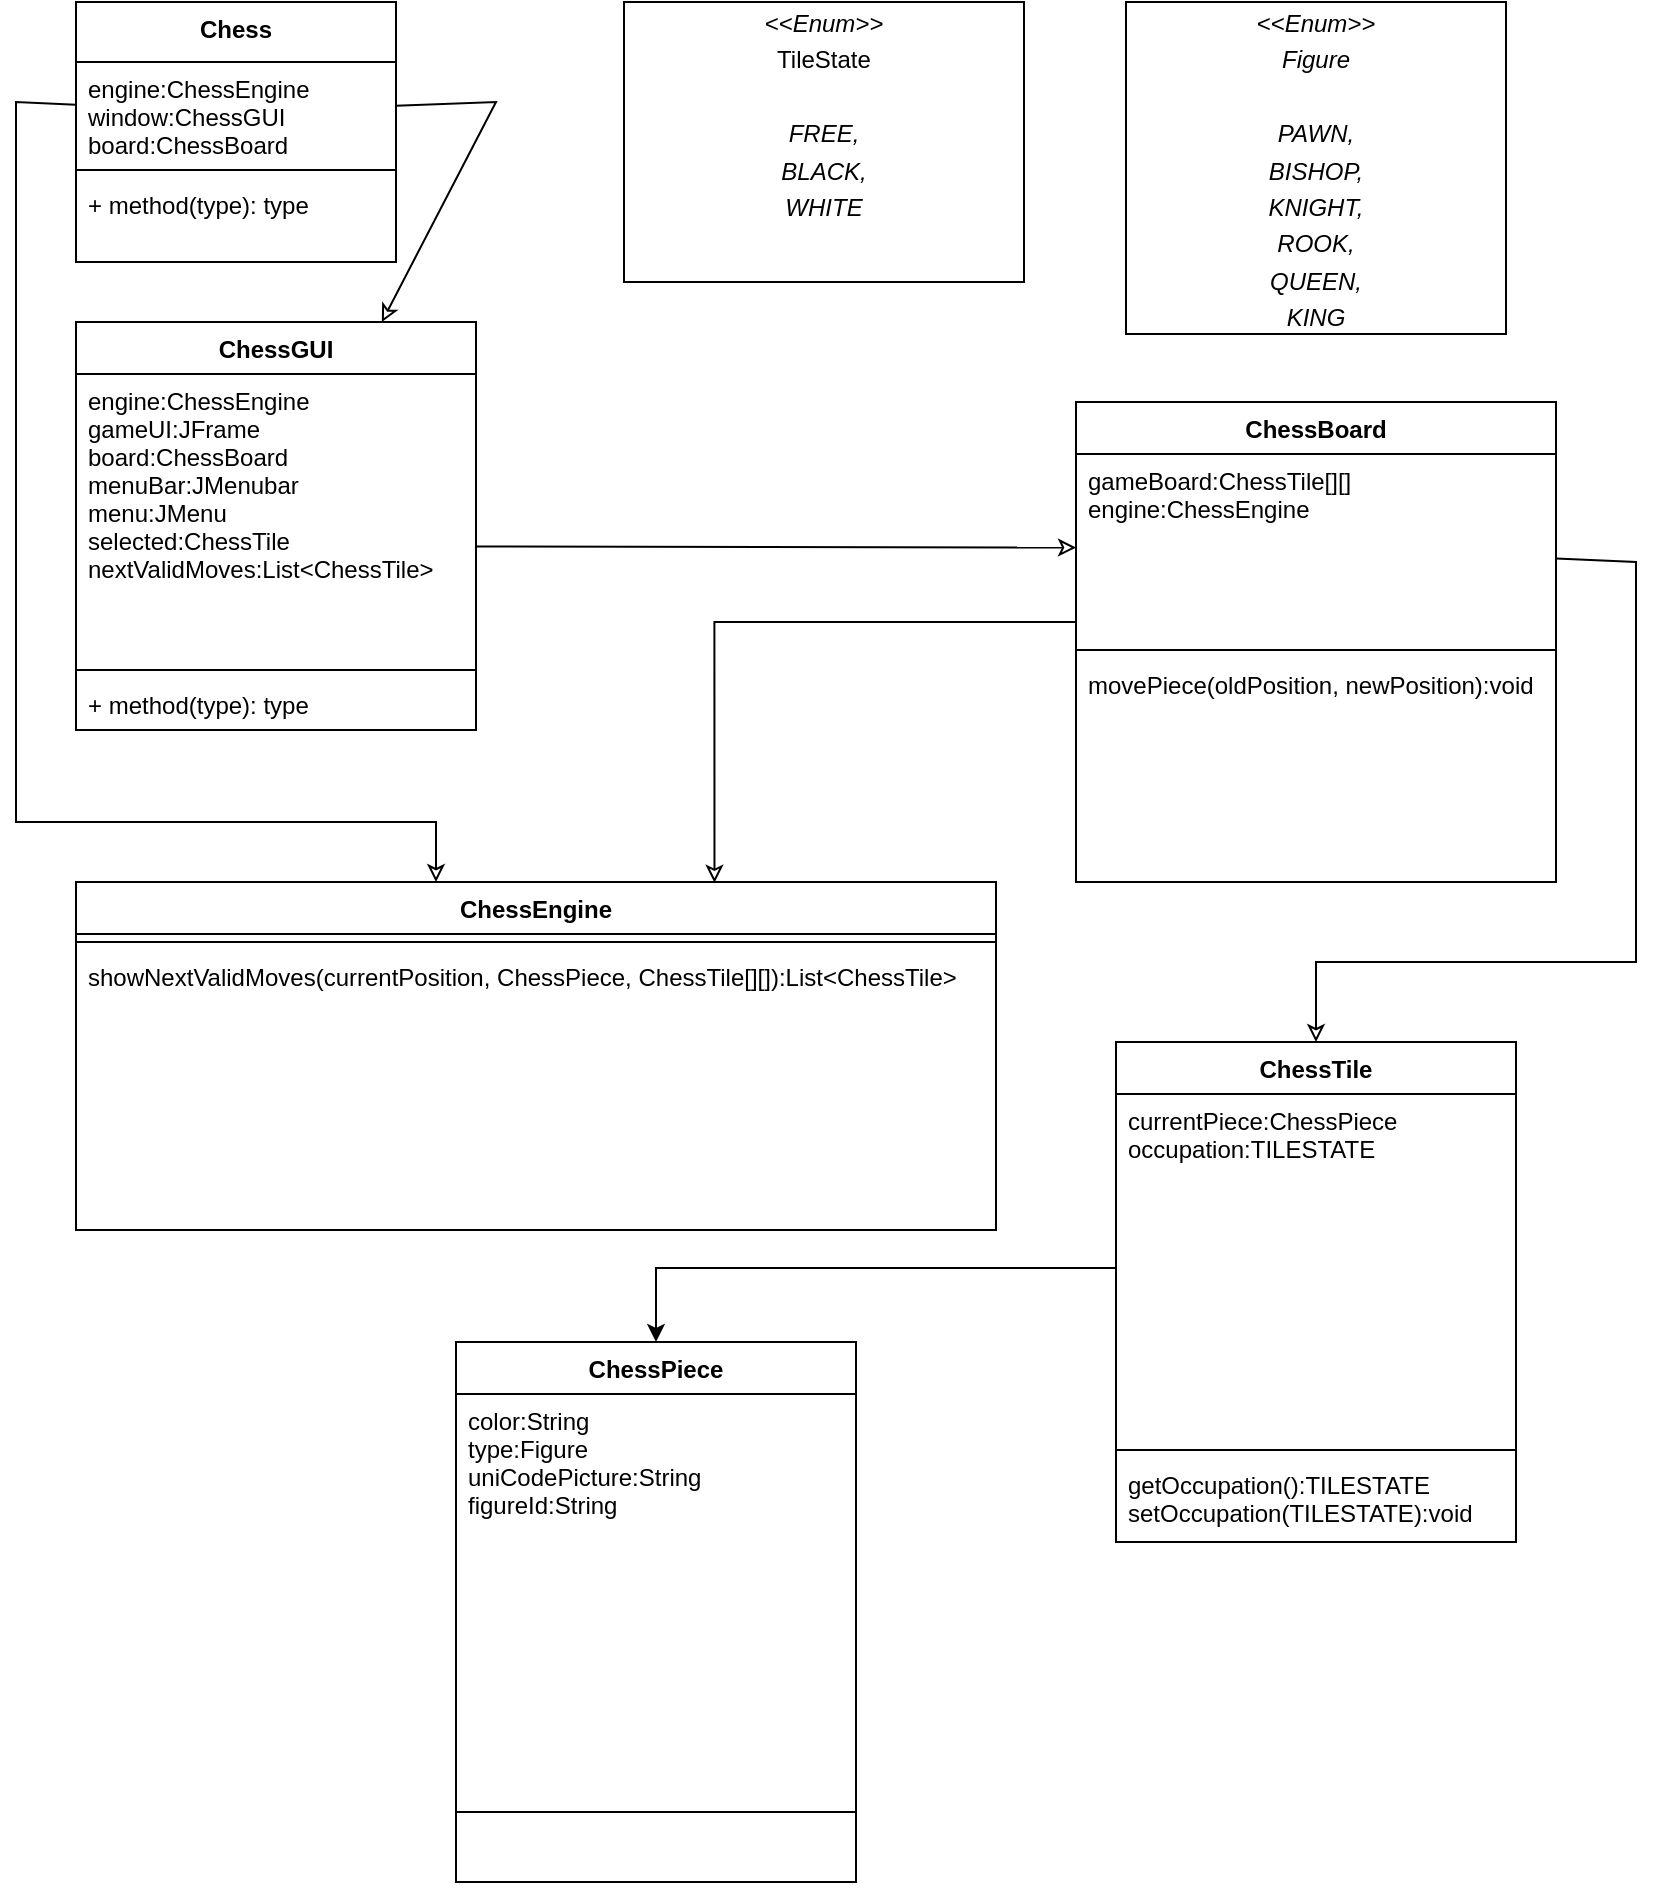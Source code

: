 <mxfile version="14.6.6" type="embed"><diagram id="7MxxzwHJM8aWSUqH6DCI" name="Seite-1"><mxGraphModel dx="778" dy="528" grid="1" gridSize="10" guides="1" tooltips="1" connect="1" arrows="1" fold="1" page="1" pageScale="1" pageWidth="827" pageHeight="1169" math="0" shadow="0"><root><mxCell id="0"/><mxCell id="1" parent="0"/><mxCell id="5WoYeaTMIYlhVhKQOqjA-8" value="Chess" style="swimlane;fontStyle=1;align=center;verticalAlign=top;childLayout=stackLayout;horizontal=1;startSize=30;horizontalStack=0;resizeParent=1;resizeParentMax=0;resizeLast=0;collapsible=1;marginBottom=0;" parent="1" vertex="1"><mxGeometry x="40" y="40" width="160" height="130" as="geometry"/></mxCell><mxCell id="5WoYeaTMIYlhVhKQOqjA-9" value="engine:ChessEngine&#10;window:ChessGUI&#10;board:ChessBoard" style="text;strokeColor=none;fillColor=none;align=left;verticalAlign=top;spacingLeft=4;spacingRight=4;overflow=hidden;rotatable=0;points=[[0,0.5],[1,0.5]];portConstraint=eastwest;" parent="5WoYeaTMIYlhVhKQOqjA-8" vertex="1"><mxGeometry y="30" width="160" height="50" as="geometry"/></mxCell><mxCell id="5WoYeaTMIYlhVhKQOqjA-10" value="" style="line;strokeWidth=1;fillColor=none;align=left;verticalAlign=middle;spacingTop=-1;spacingLeft=3;spacingRight=3;rotatable=0;labelPosition=right;points=[];portConstraint=eastwest;" parent="5WoYeaTMIYlhVhKQOqjA-8" vertex="1"><mxGeometry y="80" width="160" height="8" as="geometry"/></mxCell><mxCell id="5WoYeaTMIYlhVhKQOqjA-11" value="+ method(type): type&#10;" style="text;strokeColor=none;fillColor=none;align=left;verticalAlign=top;spacingLeft=4;spacingRight=4;overflow=hidden;rotatable=0;points=[[0,0.5],[1,0.5]];portConstraint=eastwest;" parent="5WoYeaTMIYlhVhKQOqjA-8" vertex="1"><mxGeometry y="88" width="160" height="42" as="geometry"/></mxCell><mxCell id="5WoYeaTMIYlhVhKQOqjA-12" value="ChessEngine" style="swimlane;fontStyle=1;align=center;verticalAlign=top;childLayout=stackLayout;horizontal=1;startSize=26;horizontalStack=0;resizeParent=1;resizeParentMax=0;resizeLast=0;collapsible=1;marginBottom=0;" parent="1" vertex="1"><mxGeometry x="40" y="480" width="460" height="174" as="geometry"/></mxCell><mxCell id="5WoYeaTMIYlhVhKQOqjA-14" value="" style="line;strokeWidth=1;fillColor=none;align=left;verticalAlign=middle;spacingTop=-1;spacingLeft=3;spacingRight=3;rotatable=0;labelPosition=right;points=[];portConstraint=eastwest;" parent="5WoYeaTMIYlhVhKQOqjA-12" vertex="1"><mxGeometry y="26" width="460" height="8" as="geometry"/></mxCell><mxCell id="5WoYeaTMIYlhVhKQOqjA-15" value="showNextValidMoves(currentPosition, ChessPiece, ChessTile[][]):List&lt;ChessTile&gt;&#10;" style="text;strokeColor=none;fillColor=none;align=left;verticalAlign=top;spacingLeft=4;spacingRight=4;overflow=hidden;rotatable=0;points=[[0,0.5],[1,0.5]];portConstraint=eastwest;" parent="5WoYeaTMIYlhVhKQOqjA-12" vertex="1"><mxGeometry y="34" width="460" height="140" as="geometry"/></mxCell><mxCell id="5WoYeaTMIYlhVhKQOqjA-16" value="ChessGUI" style="swimlane;fontStyle=1;align=center;verticalAlign=top;childLayout=stackLayout;horizontal=1;startSize=26;horizontalStack=0;resizeParent=1;resizeParentMax=0;resizeLast=0;collapsible=1;marginBottom=0;" parent="1" vertex="1"><mxGeometry x="40" y="200" width="200" height="204" as="geometry"/></mxCell><mxCell id="5WoYeaTMIYlhVhKQOqjA-17" value="engine:ChessEngine&#10;gameUI:JFrame&#10;board:ChessBoard&#10;menuBar:JMenubar&#10;menu:JMenu&#10;selected:ChessTile&#10;nextValidMoves:List&lt;ChessTile&gt;&#10;&#10;&#10;" style="text;strokeColor=none;fillColor=none;align=left;verticalAlign=top;spacingLeft=4;spacingRight=4;overflow=hidden;rotatable=0;points=[[0,0.5],[1,0.5]];portConstraint=eastwest;" parent="5WoYeaTMIYlhVhKQOqjA-16" vertex="1"><mxGeometry y="26" width="200" height="144" as="geometry"/></mxCell><mxCell id="5WoYeaTMIYlhVhKQOqjA-18" value="" style="line;strokeWidth=1;fillColor=none;align=left;verticalAlign=middle;spacingTop=-1;spacingLeft=3;spacingRight=3;rotatable=0;labelPosition=right;points=[];portConstraint=eastwest;" parent="5WoYeaTMIYlhVhKQOqjA-16" vertex="1"><mxGeometry y="170" width="200" height="8" as="geometry"/></mxCell><mxCell id="5WoYeaTMIYlhVhKQOqjA-19" value="+ method(type): type" style="text;strokeColor=none;fillColor=none;align=left;verticalAlign=top;spacingLeft=4;spacingRight=4;overflow=hidden;rotatable=0;points=[[0,0.5],[1,0.5]];portConstraint=eastwest;" parent="5WoYeaTMIYlhVhKQOqjA-16" vertex="1"><mxGeometry y="178" width="200" height="26" as="geometry"/></mxCell><mxCell id="5WoYeaTMIYlhVhKQOqjA-20" value="ChessTile" style="swimlane;fontStyle=1;align=center;verticalAlign=top;childLayout=stackLayout;horizontal=1;startSize=26;horizontalStack=0;resizeParent=1;resizeParentMax=0;resizeLast=0;collapsible=1;marginBottom=0;" parent="1" vertex="1"><mxGeometry x="560" y="560" width="200" height="250" as="geometry"/></mxCell><mxCell id="5WoYeaTMIYlhVhKQOqjA-21" value="currentPiece:ChessPiece&#10;occupation:TILESTATE" style="text;strokeColor=none;fillColor=none;align=left;verticalAlign=top;spacingLeft=4;spacingRight=4;overflow=hidden;rotatable=0;points=[[0,0.5],[1,0.5]];portConstraint=eastwest;" parent="5WoYeaTMIYlhVhKQOqjA-20" vertex="1"><mxGeometry y="26" width="200" height="174" as="geometry"/></mxCell><mxCell id="5WoYeaTMIYlhVhKQOqjA-22" value="" style="line;strokeWidth=1;fillColor=none;align=left;verticalAlign=middle;spacingTop=-1;spacingLeft=3;spacingRight=3;rotatable=0;labelPosition=right;points=[];portConstraint=eastwest;" parent="5WoYeaTMIYlhVhKQOqjA-20" vertex="1"><mxGeometry y="200" width="200" height="8" as="geometry"/></mxCell><mxCell id="5WoYeaTMIYlhVhKQOqjA-23" value="getOccupation():TILESTATE&#10;setOccupation(TILESTATE):void" style="text;strokeColor=none;fillColor=none;align=left;verticalAlign=top;spacingLeft=4;spacingRight=4;overflow=hidden;rotatable=0;points=[[0,0.5],[1,0.5]];portConstraint=eastwest;" parent="5WoYeaTMIYlhVhKQOqjA-20" vertex="1"><mxGeometry y="208" width="200" height="42" as="geometry"/></mxCell><mxCell id="5WoYeaTMIYlhVhKQOqjA-25" value="&lt;p style=&quot;margin: 0px ; margin-top: 4px ; text-align: center&quot;&gt;&lt;i&gt;&amp;lt;&amp;lt;Enum&amp;gt;&amp;gt;&lt;/i&gt;&lt;/p&gt;&lt;p style=&quot;margin: 0px ; margin-top: 4px ; text-align: center&quot;&gt;TileState&lt;/p&gt;&lt;p style=&quot;margin: 0px ; margin-top: 4px ; text-align: center&quot;&gt;&lt;i&gt;&lt;br&gt;&lt;/i&gt;&lt;/p&gt;&lt;p style=&quot;margin: 0px ; margin-top: 4px ; text-align: center&quot;&gt;&lt;i&gt;FREE,&lt;/i&gt;&lt;/p&gt;&lt;p style=&quot;margin: 0px ; margin-top: 4px ; text-align: center&quot;&gt;&lt;i&gt;BLACK,&lt;/i&gt;&lt;/p&gt;&lt;p style=&quot;margin: 0px ; margin-top: 4px ; text-align: center&quot;&gt;&lt;i&gt;WHITE&lt;/i&gt;&lt;/p&gt;" style="verticalAlign=top;align=left;overflow=fill;fontSize=12;fontFamily=Helvetica;html=1;" parent="1" vertex="1"><mxGeometry x="314" y="40" width="200" height="140" as="geometry"/></mxCell><mxCell id="5WoYeaTMIYlhVhKQOqjA-26" value="&lt;p style=&quot;margin: 0px ; margin-top: 4px ; text-align: center&quot;&gt;&lt;i&gt;&amp;lt;&amp;lt;Enum&amp;gt;&amp;gt;&lt;/i&gt;&lt;/p&gt;&lt;p style=&quot;margin: 0px ; margin-top: 4px ; text-align: center&quot;&gt;&lt;i&gt;Figure&lt;/i&gt;&lt;/p&gt;&lt;p style=&quot;margin: 0px ; margin-top: 4px ; text-align: center&quot;&gt;&lt;i&gt;&lt;br&gt;&lt;/i&gt;&lt;/p&gt;&lt;p style=&quot;margin: 0px ; margin-top: 4px ; text-align: center&quot;&gt;&lt;i&gt;PAWN,&lt;/i&gt;&lt;/p&gt;&lt;p style=&quot;margin: 0px ; margin-top: 4px ; text-align: center&quot;&gt;&lt;i&gt;BISHOP,&lt;/i&gt;&lt;/p&gt;&lt;p style=&quot;margin: 0px ; margin-top: 4px ; text-align: center&quot;&gt;&lt;i&gt;KNIGHT,&lt;/i&gt;&lt;/p&gt;&lt;p style=&quot;margin: 0px ; margin-top: 4px ; text-align: center&quot;&gt;&lt;i&gt;ROOK,&lt;/i&gt;&lt;/p&gt;&lt;p style=&quot;margin: 0px ; margin-top: 4px ; text-align: center&quot;&gt;&lt;i&gt;QUEEN,&lt;/i&gt;&lt;/p&gt;&lt;p style=&quot;margin: 0px ; margin-top: 4px ; text-align: center&quot;&gt;&lt;i&gt;KING&lt;/i&gt;&lt;/p&gt;" style="verticalAlign=top;align=left;overflow=fill;fontSize=12;fontFamily=Helvetica;html=1;" parent="1" vertex="1"><mxGeometry x="565" y="40" width="190" height="166" as="geometry"/></mxCell><mxCell id="GpsUCiJZ8a6Xi9wLaE2B-5" value="ChessBoard" style="swimlane;fontStyle=1;align=center;verticalAlign=top;childLayout=stackLayout;horizontal=1;startSize=26;horizontalStack=0;resizeParent=1;resizeParentMax=0;resizeLast=0;collapsible=1;marginBottom=0;" parent="1" vertex="1"><mxGeometry x="540" y="240" width="240" height="240" as="geometry"/></mxCell><mxCell id="GpsUCiJZ8a6Xi9wLaE2B-6" value="gameBoard:ChessTile[][]&#10;engine:ChessEngine" style="text;strokeColor=none;fillColor=none;align=left;verticalAlign=top;spacingLeft=4;spacingRight=4;overflow=hidden;rotatable=0;points=[[0,0.5],[1,0.5]];portConstraint=eastwest;" parent="GpsUCiJZ8a6Xi9wLaE2B-5" vertex="1"><mxGeometry y="26" width="240" height="94" as="geometry"/></mxCell><mxCell id="GpsUCiJZ8a6Xi9wLaE2B-7" value="" style="line;strokeWidth=1;fillColor=none;align=left;verticalAlign=middle;spacingTop=-1;spacingLeft=3;spacingRight=3;rotatable=0;labelPosition=right;points=[];portConstraint=eastwest;" parent="GpsUCiJZ8a6Xi9wLaE2B-5" vertex="1"><mxGeometry y="120" width="240" height="8" as="geometry"/></mxCell><mxCell id="GpsUCiJZ8a6Xi9wLaE2B-8" value="movePiece(oldPosition, newPosition):void" style="text;strokeColor=none;fillColor=none;align=left;verticalAlign=top;spacingLeft=4;spacingRight=4;overflow=hidden;rotatable=0;points=[[0,0.5],[1,0.5]];portConstraint=eastwest;" parent="GpsUCiJZ8a6Xi9wLaE2B-5" vertex="1"><mxGeometry y="128" width="240" height="112" as="geometry"/></mxCell><mxCell id="rDvw2aH49WmBoXThXa1J-1" style="rounded=0;orthogonalLoop=1;jettySize=auto;html=1;endArrow=classic;endFill=0;exitX=1;exitY=0.599;exitDx=0;exitDy=0;exitPerimeter=0;" parent="1" source="5WoYeaTMIYlhVhKQOqjA-17" target="GpsUCiJZ8a6Xi9wLaE2B-6" edge="1"><mxGeometry relative="1" as="geometry"/></mxCell><mxCell id="rDvw2aH49WmBoXThXa1J-3" style="edgeStyle=none;rounded=0;orthogonalLoop=1;jettySize=auto;html=1;endArrow=classic;endFill=0;" parent="1" source="GpsUCiJZ8a6Xi9wLaE2B-6" edge="1"><mxGeometry relative="1" as="geometry"><mxPoint x="660" y="560" as="targetPoint"/><Array as="points"><mxPoint x="820" y="320"/><mxPoint x="820" y="520"/><mxPoint x="660" y="520"/></Array></mxGeometry></mxCell><mxCell id="rDvw2aH49WmBoXThXa1J-4" style="edgeStyle=none;rounded=0;orthogonalLoop=1;jettySize=auto;html=1;endArrow=classic;endFill=0;" parent="1" source="5WoYeaTMIYlhVhKQOqjA-9" target="5WoYeaTMIYlhVhKQOqjA-16" edge="1"><mxGeometry relative="1" as="geometry"><Array as="points"><mxPoint x="250" y="90"/></Array></mxGeometry></mxCell><mxCell id="rDvw2aH49WmBoXThXa1J-5" style="edgeStyle=none;rounded=0;orthogonalLoop=1;jettySize=auto;html=1;endArrow=classic;endFill=0;" parent="1" source="5WoYeaTMIYlhVhKQOqjA-9" edge="1"><mxGeometry relative="1" as="geometry"><mxPoint x="220" y="480" as="targetPoint"/><Array as="points"><mxPoint x="10" y="90"/><mxPoint x="10" y="180"/><mxPoint x="10" y="450"/><mxPoint x="220" y="450"/></Array></mxGeometry></mxCell><mxCell id="rDvw2aH49WmBoXThXa1J-6" value="ChessPiece" style="swimlane;fontStyle=1;align=center;verticalAlign=top;childLayout=stackLayout;horizontal=1;startSize=26;horizontalStack=0;resizeParent=1;resizeParentMax=0;resizeLast=0;collapsible=1;marginBottom=0;" parent="1" vertex="1"><mxGeometry x="230" y="710" width="200" height="270" as="geometry"/></mxCell><mxCell id="rDvw2aH49WmBoXThXa1J-7" value="color:String&#10;type:Figure&#10;uniCodePicture:String&#10;figureId:String" style="text;strokeColor=none;fillColor=none;align=left;verticalAlign=top;spacingLeft=4;spacingRight=4;overflow=hidden;rotatable=0;points=[[0,0.5],[1,0.5]];portConstraint=eastwest;" parent="rDvw2aH49WmBoXThXa1J-6" vertex="1"><mxGeometry y="26" width="200" height="174" as="geometry"/></mxCell><mxCell id="rDvw2aH49WmBoXThXa1J-8" value="" style="line;strokeWidth=1;fillColor=none;align=left;verticalAlign=middle;spacingTop=-1;spacingLeft=3;spacingRight=3;rotatable=0;labelPosition=right;points=[];portConstraint=eastwest;" parent="rDvw2aH49WmBoXThXa1J-6" vertex="1"><mxGeometry y="200" width="200" height="70" as="geometry"/></mxCell><mxCell id="_PkmolD-CXsGj8FJPGat-1" style="edgeStyle=orthogonalEdgeStyle;rounded=0;orthogonalLoop=1;jettySize=auto;html=1;entryX=0.694;entryY=0.002;entryDx=0;entryDy=0;entryPerimeter=0;endArrow=classic;endFill=0;" parent="1" source="GpsUCiJZ8a6Xi9wLaE2B-6" target="5WoYeaTMIYlhVhKQOqjA-12" edge="1"><mxGeometry relative="1" as="geometry"><Array as="points"><mxPoint x="359" y="350"/></Array></mxGeometry></mxCell><mxCell id="2" style="edgeStyle=orthogonalEdgeStyle;rounded=0;orthogonalLoop=1;jettySize=auto;html=1;entryX=0.5;entryY=0;entryDx=0;entryDy=0;" edge="1" parent="1" source="5WoYeaTMIYlhVhKQOqjA-21" target="rDvw2aH49WmBoXThXa1J-6"><mxGeometry relative="1" as="geometry"/></mxCell></root></mxGraphModel></diagram></mxfile>